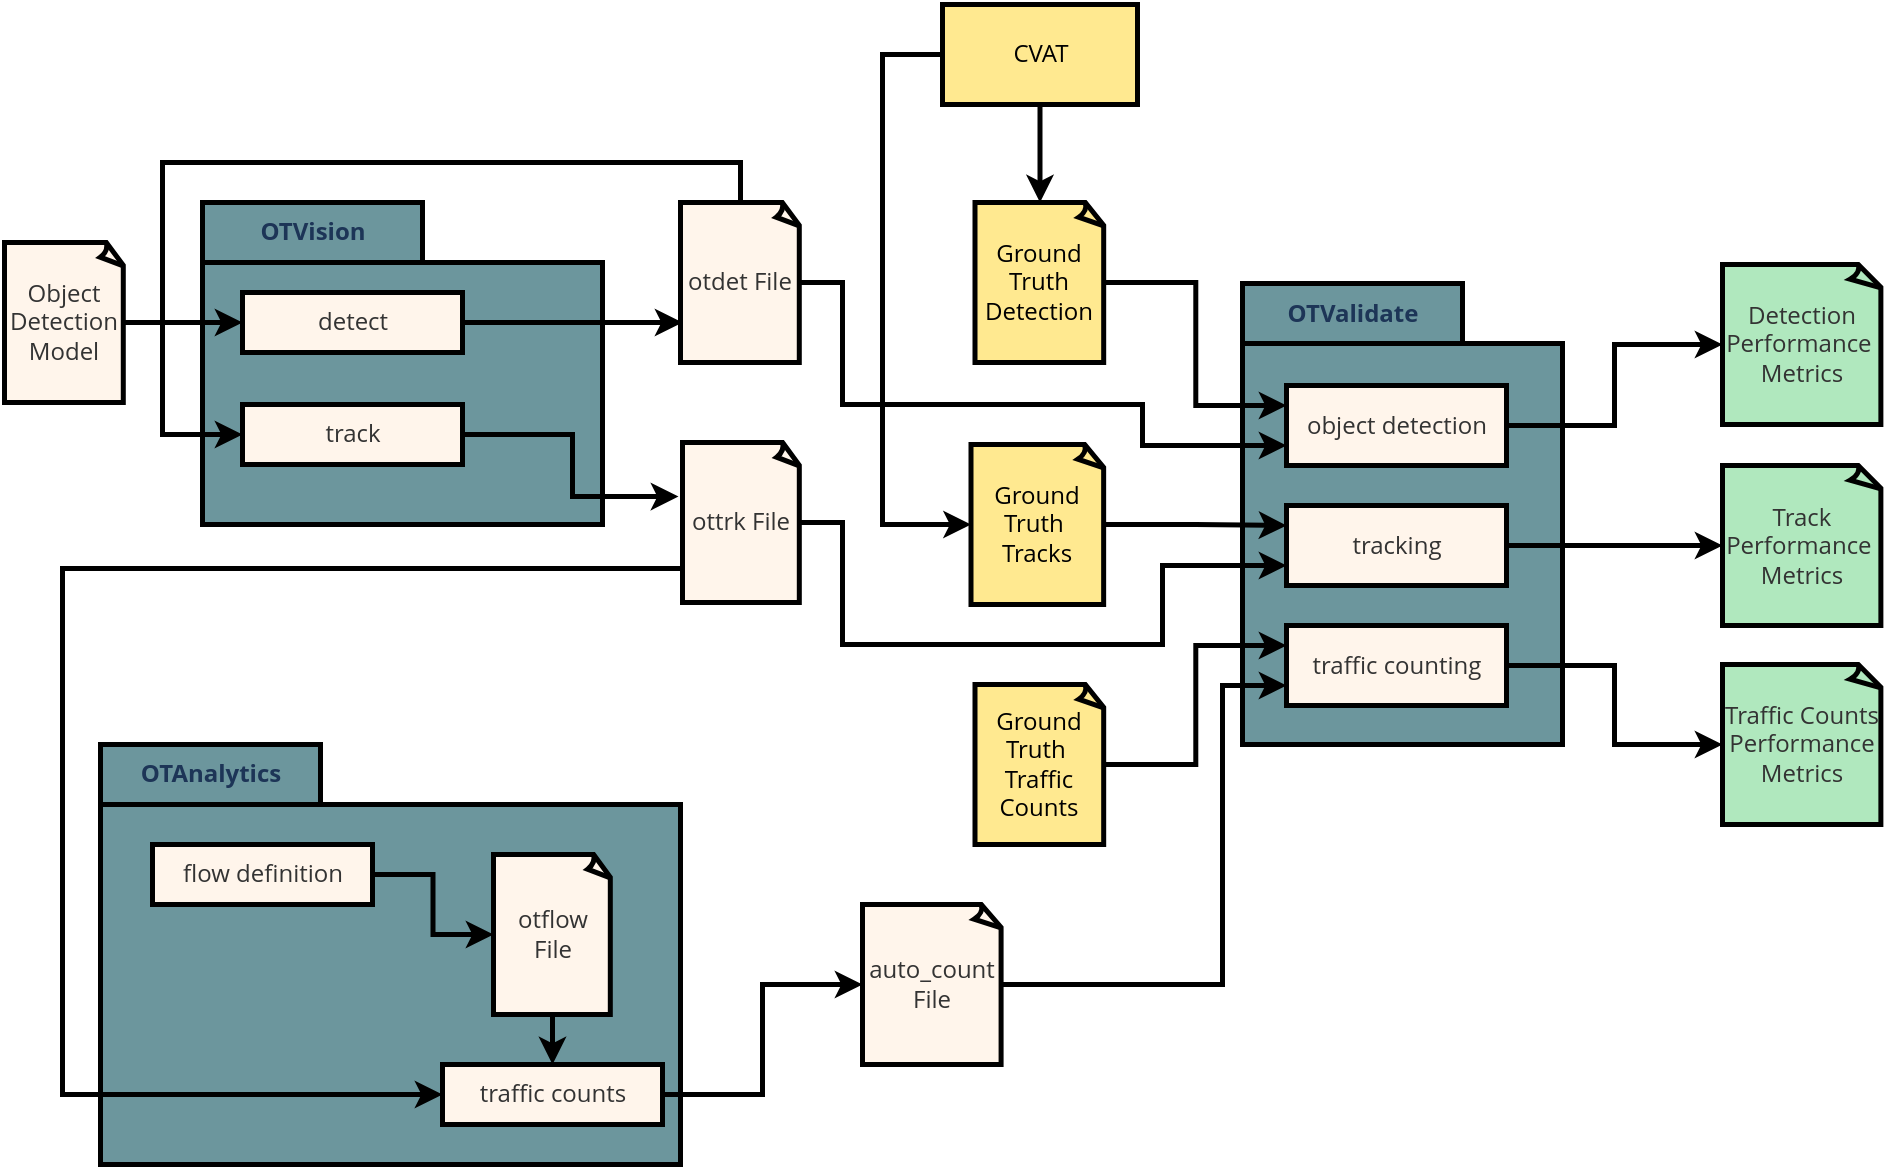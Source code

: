 <mxfile version="17.2.4" type="device"><diagram id="xO8_-cHGdfVzhNvNubet" name="Page-1"><mxGraphModel dx="1106" dy="2166" grid="1" gridSize="10" guides="1" tooltips="1" connect="1" arrows="1" fold="1" page="1" pageScale="1" pageWidth="827" pageHeight="1169" background="none" math="0" shadow="0"><root><mxCell id="0"/><mxCell id="1" parent="0"/><mxCell id="69" value="OTVision" style="shape=folder;fontStyle=1;tabWidth=110;tabHeight=30;tabPosition=left;html=1;boundedLbl=1;labelInHeader=1;container=1;collapsible=0;recursiveResize=0;fillColor=#6C969D;fontColor=#1D3557;strokeColor=#000000;fontFamily=Open Sans;strokeWidth=2.5;" parent="1" vertex="1"><mxGeometry x="200" y="39" width="200" height="161" as="geometry"/></mxCell><mxCell id="70" value="detect" style="html=1;fillColor=#FFF5EB;fontColor=#333333;strokeColor=#000000;fontFamily=Open Sans;strokeWidth=2.5;" parent="69" vertex="1"><mxGeometry width="110" height="30" relative="1" as="geometry"><mxPoint x="20" y="45" as="offset"/></mxGeometry></mxCell><mxCell id="71" value="track" style="html=1;fillColor=#FFF5EB;fontColor=#333333;strokeColor=#000000;fontFamily=Open Sans;strokeWidth=2.5;" parent="69" vertex="1"><mxGeometry x="20" y="101" width="110" height="30" as="geometry"/></mxCell><mxCell id="118" style="edgeStyle=orthogonalEdgeStyle;rounded=0;orthogonalLoop=1;jettySize=auto;html=1;exitX=1;exitY=0.5;exitDx=0;exitDy=0;entryX=0.017;entryY=0.75;entryDx=0;entryDy=0;entryPerimeter=0;strokeColor=#000000;fontFamily=Open Sans;strokeWidth=2.5;" parent="69" source="70" target="75" edge="1"><mxGeometry relative="1" as="geometry"><Array as="points"/></mxGeometry></mxCell><mxCell id="120" style="edgeStyle=orthogonalEdgeStyle;rounded=0;orthogonalLoop=1;jettySize=auto;html=1;exitX=0.5;exitY=0;exitDx=0;exitDy=0;exitPerimeter=0;entryX=0;entryY=0.5;entryDx=0;entryDy=0;fontFamily=Open Sans;strokeColor=#000000;strokeWidth=2.5;" parent="1" source="75" target="71" edge="1"><mxGeometry relative="1" as="geometry"><Array as="points"><mxPoint x="469" y="19"/><mxPoint x="180" y="19"/><mxPoint x="180" y="155"/></Array></mxGeometry></mxCell><mxCell id="75" value="otdet File" style="whiteSpace=wrap;html=1;shape=mxgraph.basic.document;fillColor=#FFF5EB;fontColor=#333333;strokeColor=#000000;fontFamily=Open Sans;strokeWidth=2.5;" parent="1" vertex="1"><mxGeometry x="439" y="39" width="60" height="80" as="geometry"/></mxCell><mxCell id="82" style="edgeStyle=orthogonalEdgeStyle;rounded=0;orthogonalLoop=1;jettySize=auto;html=1;exitX=1;exitY=0.5;exitDx=0;exitDy=0;entryX=-0.034;entryY=0.338;entryDx=0;entryDy=0;entryPerimeter=0;fillColor=#A8DADC;labelBackgroundColor=#F1FAEE;fontColor=#1D3557;strokeColor=#000000;fontFamily=Open Sans;strokeWidth=2.5;" parent="1" source="71" target="77" edge="1"><mxGeometry relative="1" as="geometry"/></mxCell><mxCell id="90" value="auto_count&lt;br&gt;File" style="whiteSpace=wrap;html=1;shape=mxgraph.basic.document;fillColor=#FFF5EB;fontColor=#333333;strokeColor=#000000;fontFamily=Open Sans;strokeWidth=2.5;" parent="1" vertex="1"><mxGeometry x="530" y="390" width="70" height="80" as="geometry"/></mxCell><mxCell id="92" value="OTValidate" style="shape=folder;fontStyle=1;tabWidth=110;tabHeight=30;tabPosition=left;html=1;boundedLbl=1;labelInHeader=1;container=1;collapsible=0;recursiveResize=0;fillColor=#6C969D;fontColor=#1D3557;strokeColor=#000000;fontFamily=Open Sans;strokeWidth=2.5;" parent="1" vertex="1"><mxGeometry x="720" y="79.5" width="160" height="230.5" as="geometry"/></mxCell><mxCell id="93" value="object detection" style="html=1;fillColor=#FFF5EB;fontColor=#333333;strokeColor=#000000;fontFamily=Open Sans;strokeWidth=2.5;" parent="92" vertex="1"><mxGeometry width="110" height="40" relative="1" as="geometry"><mxPoint x="22" y="51" as="offset"/></mxGeometry></mxCell><mxCell id="94" value="traffic counting" style="html=1;fillColor=#FFF5EB;fontColor=#333333;strokeColor=#000000;fontFamily=Open Sans;strokeWidth=2.5;" parent="92" vertex="1"><mxGeometry x="22" y="171" width="110" height="40" as="geometry"/></mxCell><mxCell id="104" value="tracking" style="html=1;fillColor=#FFF5EB;fontColor=#333333;strokeColor=#000000;fontFamily=Open Sans;strokeWidth=2.5;" parent="92" vertex="1"><mxGeometry x="22" y="111" width="110" height="40" as="geometry"/></mxCell><mxCell id="133" style="edgeStyle=orthogonalEdgeStyle;rounded=0;orthogonalLoop=1;jettySize=auto;html=1;exitX=1;exitY=0.5;exitDx=0;exitDy=0;entryX=0;entryY=0.5;entryDx=0;entryDy=0;entryPerimeter=0;strokeColor=#000000;fontFamily=Open Sans;strokeWidth=2.5;" parent="92" source="93" target="102" edge="1"><mxGeometry relative="1" as="geometry"/></mxCell><mxCell id="99" value="Traffic Counts Performance Metrics" style="whiteSpace=wrap;html=1;shape=mxgraph.basic.document;fontColor=#333333;strokeColor=#000000;fillColor=#B0E8BE;fontFamily=Open Sans;strokeWidth=2.5;" parent="1" vertex="1"><mxGeometry x="960" y="270" width="80" height="80" as="geometry"/></mxCell><mxCell id="101" value="Track Performance&amp;nbsp;&lt;br&gt;Metrics" style="whiteSpace=wrap;html=1;shape=mxgraph.basic.document;fontColor=#333333;strokeColor=#000000;fillColor=#B0E8BE;fontFamily=Open Sans;strokeWidth=2.5;" parent="1" vertex="1"><mxGeometry x="960" y="170.5" width="80" height="80" as="geometry"/></mxCell><mxCell id="102" value="Detection Performance&amp;nbsp;&lt;br&gt;Metrics" style="whiteSpace=wrap;html=1;shape=mxgraph.basic.document;fontColor=#333333;strokeColor=#000000;fillColor=#B0E8BE;fontFamily=Open Sans;strokeWidth=2.5;" parent="1" vertex="1"><mxGeometry x="960" y="70" width="80" height="80" as="geometry"/></mxCell><mxCell id="127" style="edgeStyle=orthogonalEdgeStyle;rounded=0;orthogonalLoop=1;jettySize=auto;html=1;exitX=1;exitY=0.5;exitDx=0;exitDy=0;exitPerimeter=0;entryX=0;entryY=0.25;entryDx=0;entryDy=0;strokeColor=#000000;fontFamily=Open Sans;strokeWidth=2.5;" parent="1" source="109" target="93" edge="1"><mxGeometry relative="1" as="geometry"/></mxCell><mxCell id="109" value="Ground Truth Detection" style="whiteSpace=wrap;html=1;shape=mxgraph.basic.document;fillColor=#FFE990;strokeColor=#000000;fontColor=#000000;fontFamily=Open Sans;strokeWidth=2.5;" parent="1" vertex="1"><mxGeometry x="586.25" y="39" width="65" height="80" as="geometry"/></mxCell><mxCell id="QTci0tvYkqkK5eTr88GH-166" style="edgeStyle=orthogonalEdgeStyle;rounded=0;orthogonalLoop=1;jettySize=auto;html=1;exitX=1;exitY=0.5;exitDx=0;exitDy=0;exitPerimeter=0;entryX=0;entryY=0.25;entryDx=0;entryDy=0;strokeColor=#000000;strokeWidth=2.5;fontFamily=Open Sans;" parent="1" source="112" target="104" edge="1"><mxGeometry relative="1" as="geometry"/></mxCell><mxCell id="112" value="Ground Truth&amp;nbsp;&lt;br&gt;Tracks" style="whiteSpace=wrap;html=1;shape=mxgraph.basic.document;fillColor=#FFE990;strokeColor=#000000;fontColor=#000000;fontFamily=Open Sans;strokeWidth=2.5;" parent="1" vertex="1"><mxGeometry x="584.25" y="160" width="67" height="80" as="geometry"/></mxCell><mxCell id="QTci0tvYkqkK5eTr88GH-167" style="edgeStyle=orthogonalEdgeStyle;rounded=0;orthogonalLoop=1;jettySize=auto;html=1;exitX=1;exitY=0.5;exitDx=0;exitDy=0;exitPerimeter=0;entryX=0;entryY=0.25;entryDx=0;entryDy=0;strokeColor=#000000;strokeWidth=2.5;fontFamily=Open Sans;" parent="1" source="114" target="94" edge="1"><mxGeometry relative="1" as="geometry"/></mxCell><mxCell id="114" value="Ground Truth&amp;nbsp;&lt;br&gt;Traffic Counts" style="whiteSpace=wrap;html=1;shape=mxgraph.basic.document;fillColor=#FFE990;strokeColor=#000000;fontColor=#000000;fontFamily=Open Sans;strokeWidth=2.5;" parent="1" vertex="1"><mxGeometry x="586.25" y="280" width="65" height="80" as="geometry"/></mxCell><mxCell id="131" style="edgeStyle=orthogonalEdgeStyle;rounded=0;orthogonalLoop=1;jettySize=auto;html=1;exitX=1;exitY=0.5;exitDx=0;exitDy=0;exitPerimeter=0;entryX=0;entryY=0.75;entryDx=0;entryDy=0;strokeColor=#000000;fontFamily=Open Sans;strokeWidth=2.5;" parent="1" source="77" target="104" edge="1"><mxGeometry relative="1" as="geometry"><Array as="points"><mxPoint x="520" y="199"/><mxPoint x="520" y="260"/><mxPoint x="680" y="260"/><mxPoint x="680" y="221"/></Array></mxGeometry></mxCell><mxCell id="77" value="ottrk File" style="whiteSpace=wrap;html=1;shape=mxgraph.basic.document;fillColor=#FFF5EB;fontColor=#333333;strokeColor=#000000;fontFamily=Open Sans;strokeWidth=2.5;" parent="1" vertex="1"><mxGeometry x="440" y="159" width="59" height="80" as="geometry"/></mxCell><mxCell id="126" style="edgeStyle=orthogonalEdgeStyle;rounded=0;orthogonalLoop=1;jettySize=auto;html=1;exitX=1;exitY=0.5;exitDx=0;exitDy=0;exitPerimeter=0;entryX=0;entryY=0.75;entryDx=0;entryDy=0;strokeColor=#000000;fontFamily=Open Sans;strokeWidth=2.5;" parent="1" source="75" target="93" edge="1"><mxGeometry relative="1" as="geometry"><Array as="points"><mxPoint x="520" y="79"/><mxPoint x="520" y="140"/><mxPoint x="670" y="140"/><mxPoint x="670" y="161"/></Array></mxGeometry></mxCell><mxCell id="134" style="edgeStyle=orthogonalEdgeStyle;rounded=0;orthogonalLoop=1;jettySize=auto;html=1;exitX=1;exitY=0.5;exitDx=0;exitDy=0;entryX=0;entryY=0.5;entryDx=0;entryDy=0;entryPerimeter=0;strokeColor=#000000;fontFamily=Open Sans;strokeWidth=2.5;" parent="1" source="104" target="101" edge="1"><mxGeometry relative="1" as="geometry"/></mxCell><mxCell id="135" style="edgeStyle=orthogonalEdgeStyle;rounded=0;orthogonalLoop=1;jettySize=auto;html=1;exitX=1;exitY=0.5;exitDx=0;exitDy=0;entryX=0;entryY=0.5;entryDx=0;entryDy=0;entryPerimeter=0;strokeColor=#000000;fontFamily=Open Sans;strokeWidth=2.5;" parent="1" source="94" target="99" edge="1"><mxGeometry relative="1" as="geometry"/></mxCell><mxCell id="144" value="OTAnalytics" style="shape=folder;fontStyle=1;tabWidth=110;tabHeight=30;tabPosition=left;html=1;boundedLbl=1;labelInHeader=1;container=1;collapsible=0;recursiveResize=0;fillColor=#6C969D;fontColor=#1D3557;strokeColor=#000000;fontFamily=Open Sans;strokeWidth=2.5;" parent="1" vertex="1"><mxGeometry x="149" y="310" width="290" height="210" as="geometry"/></mxCell><mxCell id="145" style="edgeStyle=orthogonalEdgeStyle;rounded=0;orthogonalLoop=1;jettySize=auto;html=1;exitX=1;exitY=0.5;exitDx=0;exitDy=0;entryX=0;entryY=0.5;entryDx=0;entryDy=0;entryPerimeter=0;strokeColor=#000000;fontFamily=Open Sans;strokeWidth=2.5;" parent="144" source="146" target="149" edge="1"><mxGeometry relative="1" as="geometry"/></mxCell><mxCell id="146" value="flow definition" style="html=1;fillColor=#FFF5EB;fontColor=#333333;strokeColor=#000000;fontFamily=Open Sans;strokeWidth=2.5;" parent="144" vertex="1"><mxGeometry width="110" height="30" relative="1" as="geometry"><mxPoint x="26" y="50" as="offset"/></mxGeometry></mxCell><mxCell id="147" value="traffic counts" style="html=1;fillColor=#FFF5EB;fontColor=#333333;strokeColor=#000000;fontFamily=Open Sans;strokeWidth=2.5;" parent="144" vertex="1"><mxGeometry x="171" y="160" width="110" height="30" as="geometry"/></mxCell><mxCell id="148" style="edgeStyle=orthogonalEdgeStyle;rounded=0;orthogonalLoop=1;jettySize=auto;html=1;exitX=1;exitY=0.5;exitDx=0;exitDy=0;entryX=0.017;entryY=0.75;entryDx=0;entryDy=0;entryPerimeter=0;strokeColor=#000000;" parent="144" source="146" edge="1"><mxGeometry relative="1" as="geometry"><Array as="points"/></mxGeometry></mxCell><mxCell id="160" style="edgeStyle=orthogonalEdgeStyle;rounded=0;html=1;exitX=0.5;exitY=1;exitDx=0;exitDy=0;exitPerimeter=0;strokeColor=#000000;fontFamily=Open Sans;strokeWidth=2.5;" parent="144" source="149" edge="1"><mxGeometry relative="1" as="geometry"><mxPoint x="226" y="160" as="targetPoint"/></mxGeometry></mxCell><mxCell id="149" value="otflow File" style="whiteSpace=wrap;html=1;shape=mxgraph.basic.document;fillColor=#FFF5EB;fontColor=#333333;strokeColor=#000000;fontFamily=Open Sans;strokeWidth=2.5;" parent="144" vertex="1"><mxGeometry x="196.5" y="55" width="59" height="80" as="geometry"/></mxCell><mxCell id="128" style="edgeStyle=orthogonalEdgeStyle;rounded=0;orthogonalLoop=1;jettySize=auto;html=1;exitX=1;exitY=0.5;exitDx=0;exitDy=0;exitPerimeter=0;entryX=0;entryY=0.75;entryDx=0;entryDy=0;strokeColor=#000000;fontFamily=Open Sans;strokeWidth=2.5;" parent="1" source="90" target="94" edge="1"><mxGeometry relative="1" as="geometry"><Array as="points"><mxPoint x="710" y="430"/><mxPoint x="710" y="281"/></Array></mxGeometry></mxCell><mxCell id="155" style="edgeStyle=elbowEdgeStyle;html=1;entryX=0;entryY=0.5;entryDx=0;entryDy=0;strokeColor=#000000;rounded=0;fontFamily=Open Sans;strokeWidth=2.5;" parent="1" target="147" edge="1"><mxGeometry relative="1" as="geometry"><Array as="points"><mxPoint x="130" y="260"/><mxPoint x="130" y="380"/></Array><mxPoint x="440" y="222" as="sourcePoint"/></mxGeometry></mxCell><mxCell id="152" style="edgeStyle=orthogonalEdgeStyle;rounded=0;orthogonalLoop=1;jettySize=auto;html=1;exitX=1;exitY=0.5;exitDx=0;exitDy=0;entryX=0;entryY=0.5;entryDx=0;entryDy=0;entryPerimeter=0;strokeColor=#000000;fontFamily=Open Sans;strokeWidth=2.5;" parent="1" source="147" target="90" edge="1"><mxGeometry relative="1" as="geometry"/></mxCell><mxCell id="162" style="edgeStyle=elbowEdgeStyle;rounded=0;html=1;exitX=0;exitY=0.5;exitDx=0;exitDy=0;entryX=0;entryY=0.5;entryDx=0;entryDy=0;entryPerimeter=0;strokeColor=#000000;fontFamily=Open Sans;strokeWidth=2.5;" parent="1" source="157" target="112" edge="1"><mxGeometry relative="1" as="geometry"><Array as="points"><mxPoint x="540" y="100"/><mxPoint x="550" y="50"/><mxPoint x="540" y="30"/><mxPoint x="550" y="10"/><mxPoint x="554" y="50"/></Array></mxGeometry></mxCell><mxCell id="QTci0tvYkqkK5eTr88GH-165" style="edgeStyle=orthogonalEdgeStyle;rounded=0;orthogonalLoop=1;jettySize=auto;html=1;exitX=0.5;exitY=1;exitDx=0;exitDy=0;entryX=0.5;entryY=0;entryDx=0;entryDy=0;entryPerimeter=0;strokeColor=#000000;strokeWidth=2.5;fontFamily=Open Sans;" parent="1" source="157" target="109" edge="1"><mxGeometry relative="1" as="geometry"/></mxCell><mxCell id="157" value="&lt;font color=&quot;#000000&quot;&gt;CVAT&lt;/font&gt;" style="html=1;dashed=0;whitespace=wrap;strokeColor=#000000;fillColor=#FFE990;fontFamily=Open Sans;strokeWidth=2.5;" parent="1" vertex="1"><mxGeometry x="570" y="-60" width="97.5" height="50" as="geometry"/></mxCell><mxCell id="QTci0tvYkqkK5eTr88GH-170" style="edgeStyle=orthogonalEdgeStyle;rounded=0;orthogonalLoop=1;jettySize=auto;html=1;exitX=1;exitY=0.5;exitDx=0;exitDy=0;exitPerimeter=0;entryX=0;entryY=0.5;entryDx=0;entryDy=0;strokeColor=#000000;strokeWidth=2.5;fontFamily=Open Sans;" parent="1" source="QTci0tvYkqkK5eTr88GH-168" target="70" edge="1"><mxGeometry relative="1" as="geometry"/></mxCell><mxCell id="QTci0tvYkqkK5eTr88GH-168" value="Object Detection Model" style="whiteSpace=wrap;html=1;shape=mxgraph.basic.document;fillColor=#FFF5EB;fontColor=#333333;strokeColor=#000000;fontFamily=Open Sans;strokeWidth=2.5;" parent="1" vertex="1"><mxGeometry x="101" y="59" width="60" height="80" as="geometry"/></mxCell></root></mxGraphModel></diagram></mxfile>